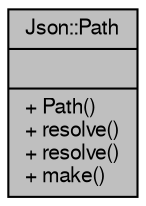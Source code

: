 digraph "Json::Path"
{
  edge [fontname="FreeSans",fontsize="10",labelfontname="FreeSans",labelfontsize="10"];
  node [fontname="FreeSans",fontsize="10",shape=record];
  Node1 [label="{Json::Path\n||+ Path()\l+ resolve()\l+ resolve()\l+ make()\l}",height=0.2,width=0.4,color="black", fillcolor="grey75", style="filled" fontcolor="black"];
}

